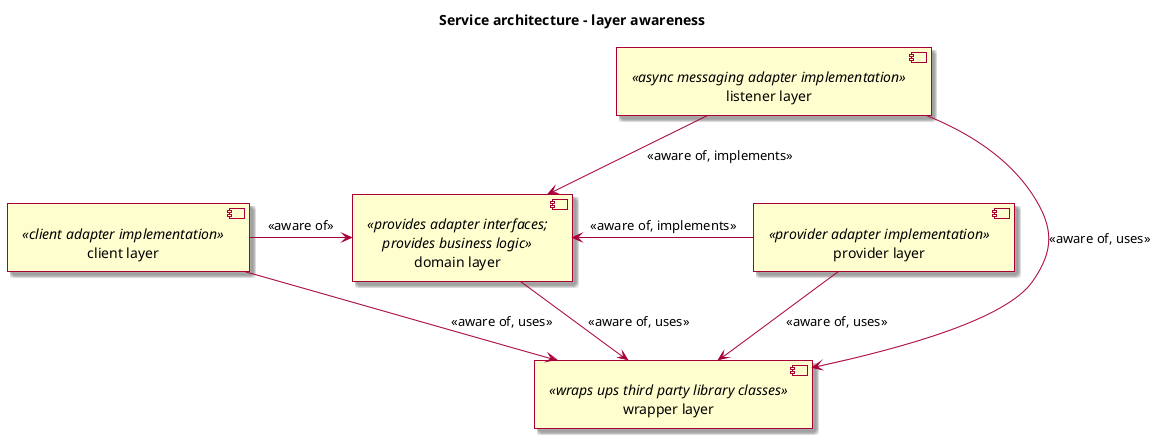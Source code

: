 @startuml

skin rose

title "Service architecture - layer awareness"

component "listener layer" as listenerLayer <<async messaging adapter implementation>>
component "client layer" <<client adapter implementation>> as clientLayer
component "domain layer" as domainLayer <<provides adapter interfaces;\nprovides business logic>>
component "provider layer" <<provider adapter implementation>> as providerLayer
component "wrapper layer" <<wraps ups third party library classes>> as wrapperLayer

listenerLayer --> domainLayer: <<aware of, implements>>
clientLayer -> domainLayer: <<aware of>>
domainLayer <- providerLayer: <<aware of, implements>>

listenerLayer --> wrapperLayer: <<aware of, uses>>
clientLayer --> wrapperLayer: <<aware of, uses>>
domainLayer --> wrapperLayer: <<aware of, uses>>
providerLayer --> wrapperLayer: <<aware of, uses>>


@enduml

